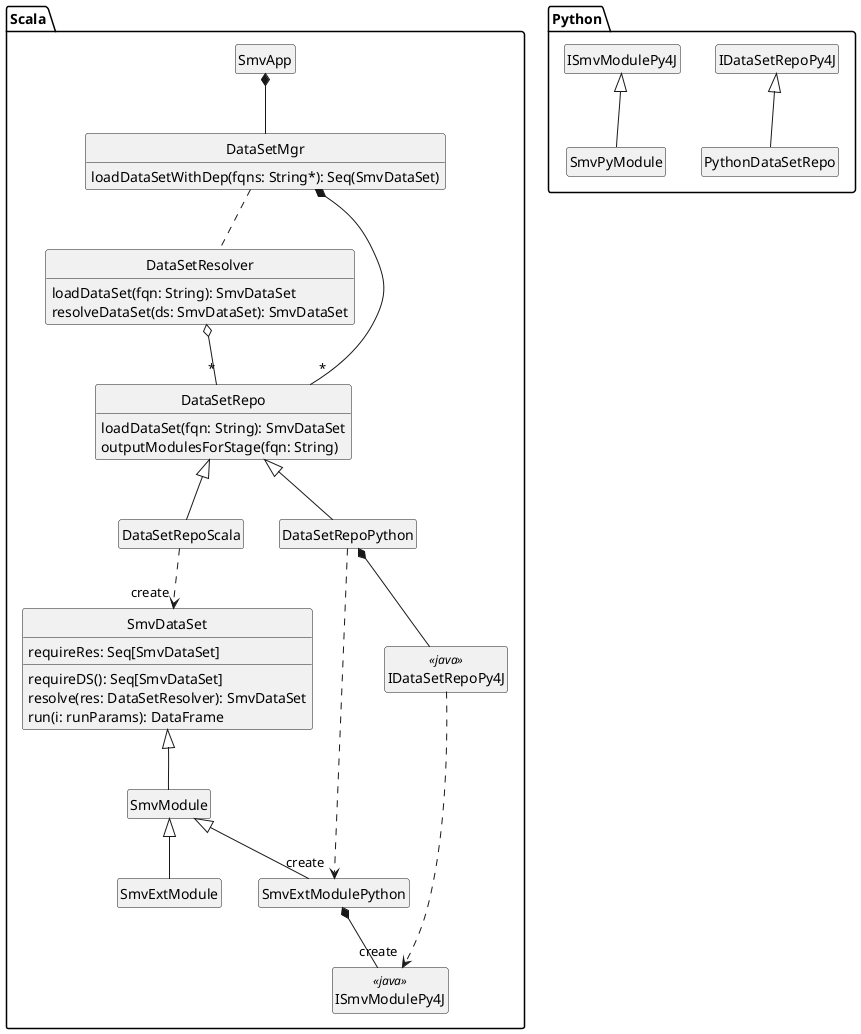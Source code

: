 @startuml

hide empty methods
hide empty fields
hide circle

package Scala {
  class SmvApp
  class DataSetMgr {
    loadDataSetWithDep(fqns: String*): Seq(SmvDataSet)
  }
  class DataSetResolver {
    loadDataSet(fqn: String): SmvDataSet
    resolveDataSet(ds: SmvDataSet): SmvDataSet
  }
  class DataSetRepo {
    loadDataSet(fqn: String): SmvDataSet
    outputModulesForStage(fqn: String)
  }
  together {
    class DataSetRepoScala extends DataSetRepo
    class DataSetRepoPython extends DataSetRepo
  }
  class IDataSetRepoPy4J <<java>>
  class SmvDataSet {
    requireDS(): Seq[SmvDataSet]
    resolve(res: DataSetResolver): SmvDataSet
    run(i: runParams): DataFrame
    requireRes: Seq[SmvDataSet]
  }
  class SmvModule extends SmvDataSet
  class SmvExtModule extends SmvModule
  class SmvExtModulePython extends SmvModule
  class ISmvModulePy4J <<java>>

  SmvApp *-- DataSetMgr
  DataSetMgr .. DataSetResolver
  DataSetMgr *-- "*" DataSetRepo
  DataSetResolver o-- "*"   DataSetRepo
  DataSetRepoScala ..> "create " SmvDataSet
  SmvExtModulePython *-- ISmvModulePy4J
  DataSetRepoPython *-- IDataSetRepoPy4J
  DataSetRepoPython ..> "create " SmvExtModulePython
  IDataSetRepoPy4J ..> "create " ISmvModulePy4J
}

package Python {
  class PythonDataSetRepo extends IDataSetRepoPy4J
  class SmvPyModule extends ISmvModulePy4J
}

@enduml
